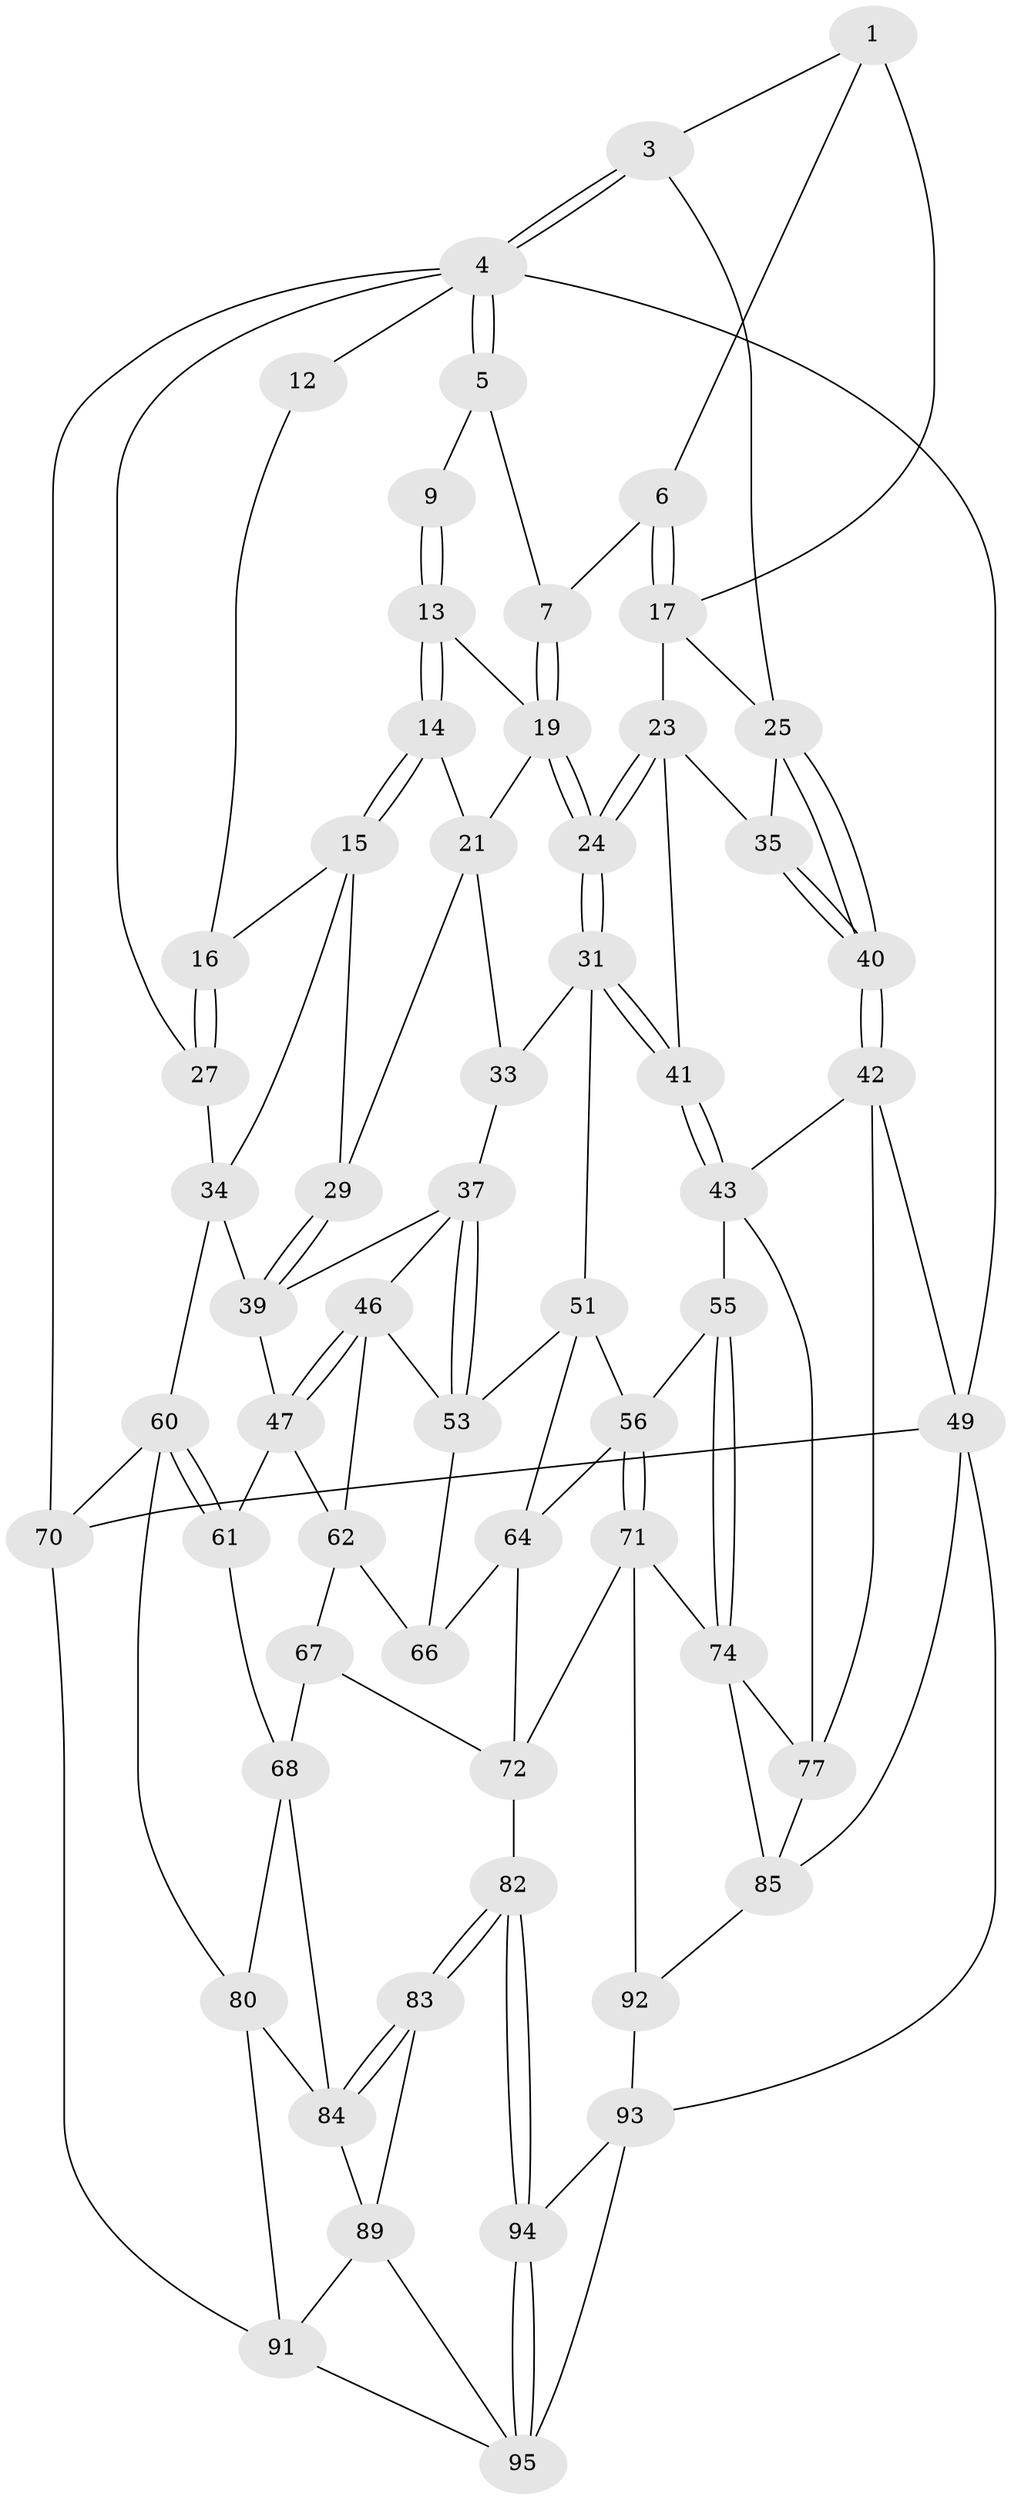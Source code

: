 // original degree distribution, {3: 0.030612244897959183, 5: 0.5204081632653061, 6: 0.22448979591836735, 4: 0.22448979591836735}
// Generated by graph-tools (version 1.1) at 2025/11/02/27/25 16:11:56]
// undirected, 60 vertices, 134 edges
graph export_dot {
graph [start="1"]
  node [color=gray90,style=filled];
  1 [pos="+0.8634364406675192+0.01956645686141274",super="+2"];
  3 [pos="+1+0"];
  4 [pos="+1+0",super="+11"];
  5 [pos="+0.8019554750561492+0",super="+8"];
  6 [pos="+0.8299280732445463+0.05559289837442256"];
  7 [pos="+0.654240168619993+0"];
  9 [pos="+0.3332403342762163+0",super="+10"];
  12 [pos="+0.07746182706045084+0"];
  13 [pos="+0.3049520645941848+0.023344466816568005",super="+18"];
  14 [pos="+0.27044288363875113+0.11590879495726744"];
  15 [pos="+0.1588060149540523+0.1546039315988768",super="+30"];
  16 [pos="+0.13802338406060174+0.11575642287268105"];
  17 [pos="+0.9059626320767192+0.11241900782315499",super="+22"];
  19 [pos="+0.6471412671221369+0.2609955698110251",super="+20"];
  21 [pos="+0.3517264168907552+0.16864212830608455",super="+28"];
  23 [pos="+0.8293488464613149+0.2184422893271939",super="+36"];
  24 [pos="+0.6475204195868531+0.26212565025349027"];
  25 [pos="+1+0.1215378486864456",super="+26"];
  27 [pos="+0+0"];
  29 [pos="+0.20451236790166044+0.33509797560189225"];
  31 [pos="+0.6466843854937975+0.2659191675584421",super="+32"];
  33 [pos="+0.3859995822064768+0.2863940108554703"];
  34 [pos="+0+0.3047801855409643",super="+45"];
  35 [pos="+0.9682262099190575+0.3122218036256237"];
  37 [pos="+0.3161662651521179+0.38791971114511875",super="+38"];
  39 [pos="+0.2053725428436172+0.34830421642153064",super="+44"];
  40 [pos="+1+0.31068049223161515"];
  41 [pos="+0.8988160452424593+0.4322799738888298"];
  42 [pos="+1+0.49352043617758873",super="+50"];
  43 [pos="+0.9243433932645427+0.4878330437751302",super="+54"];
  46 [pos="+0.26324361223845455+0.45976757811414076",super="+59"];
  47 [pos="+0.2384516196207496+0.5409281882744934",super="+48"];
  49 [pos="+1+1",super="+86"];
  51 [pos="+0.6091821740109062+0.38542832509319813",super="+52"];
  53 [pos="+0.4396412408538435+0.4517864281691588",super="+58"];
  55 [pos="+0.7274721761811468+0.5831894075908013"];
  56 [pos="+0.7031925279738716+0.5725084806304132",super="+57"];
  60 [pos="+0+0.5415902613817445",super="+69"];
  61 [pos="+0.08048730874161747+0.5147961279438094"];
  62 [pos="+0.33418707690332844+0.5948505279773943",super="+63"];
  64 [pos="+0.4945128243857957+0.6098398989350189",super="+65"];
  66 [pos="+0.3832629933541285+0.5950185750098209"];
  67 [pos="+0.2063966085295299+0.6483887640389107"];
  68 [pos="+0.19909076757045238+0.6532414837583078",super="+79"];
  70 [pos="+0+1"];
  71 [pos="+0.5268366163195357+0.7412170620088376",super="+76"];
  72 [pos="+0.47905909245191103+0.7375582597358686",super="+73"];
  74 [pos="+0.6922033441977873+0.7566043425451885",super="+75"];
  77 [pos="+0.8494879975591816+0.6819359777656319",super="+78"];
  80 [pos="+0.1515700742384203+0.7159592917569909",super="+81"];
  82 [pos="+0.4231501603681251+0.8018794177485952"];
  83 [pos="+0.3860642744693918+0.8050808564596379"];
  84 [pos="+0.342688908784443+0.790662545474255",super="+88"];
  85 [pos="+0.731622166179718+0.8474157487567894",super="+87"];
  89 [pos="+0.26279846321423794+0.8715150287275613",super="+90"];
  91 [pos="+0.17122176169983178+0.8858088533858114",super="+96"];
  92 [pos="+0.5866403807365089+0.8818205453116362"];
  93 [pos="+0.5625955286381895+0.9271855587372363",super="+97"];
  94 [pos="+0.42300145464953365+0.8964166346698502"];
  95 [pos="+0.3455203581560378+1",super="+98"];
  1 -- 6;
  1 -- 3;
  1 -- 17;
  3 -- 4;
  3 -- 4;
  3 -- 25;
  4 -- 5;
  4 -- 5;
  4 -- 49;
  4 -- 27;
  4 -- 12;
  4 -- 70;
  5 -- 7;
  5 -- 9;
  6 -- 7;
  6 -- 17;
  6 -- 17;
  7 -- 19;
  7 -- 19;
  9 -- 13 [weight=2];
  9 -- 13;
  12 -- 16;
  13 -- 14;
  13 -- 14;
  13 -- 19;
  14 -- 15;
  14 -- 15;
  14 -- 21;
  15 -- 16;
  15 -- 34;
  15 -- 29;
  16 -- 27;
  16 -- 27;
  17 -- 23;
  17 -- 25;
  19 -- 24;
  19 -- 24;
  19 -- 21;
  21 -- 33;
  21 -- 29;
  23 -- 24;
  23 -- 24;
  23 -- 41;
  23 -- 35;
  24 -- 31;
  24 -- 31;
  25 -- 40;
  25 -- 40;
  25 -- 35;
  27 -- 34;
  29 -- 39;
  29 -- 39;
  31 -- 41;
  31 -- 41;
  31 -- 33;
  31 -- 51;
  33 -- 37;
  34 -- 60;
  34 -- 39;
  35 -- 40;
  35 -- 40;
  37 -- 53;
  37 -- 53;
  37 -- 46;
  37 -- 39;
  39 -- 47;
  40 -- 42;
  40 -- 42;
  41 -- 43;
  41 -- 43;
  42 -- 43;
  42 -- 49;
  42 -- 77;
  43 -- 77;
  43 -- 55;
  46 -- 47;
  46 -- 47;
  46 -- 62;
  46 -- 53;
  47 -- 61;
  47 -- 62;
  49 -- 70;
  49 -- 85;
  49 -- 93;
  51 -- 56;
  51 -- 64;
  51 -- 53;
  53 -- 66;
  55 -- 56;
  55 -- 74;
  55 -- 74;
  56 -- 71;
  56 -- 71;
  56 -- 64;
  60 -- 61;
  60 -- 61;
  60 -- 80;
  60 -- 70;
  61 -- 68;
  62 -- 66;
  62 -- 67;
  64 -- 66;
  64 -- 72;
  67 -- 68;
  67 -- 72;
  68 -- 80;
  68 -- 84;
  70 -- 91;
  71 -- 72;
  71 -- 92;
  71 -- 74;
  72 -- 82;
  74 -- 85;
  74 -- 77;
  77 -- 85;
  80 -- 91;
  80 -- 84;
  82 -- 83;
  82 -- 83;
  82 -- 94;
  82 -- 94;
  83 -- 84;
  83 -- 84;
  83 -- 89;
  84 -- 89;
  85 -- 92;
  89 -- 91;
  89 -- 95;
  91 -- 95;
  92 -- 93;
  93 -- 94;
  93 -- 95;
  94 -- 95;
  94 -- 95;
}
